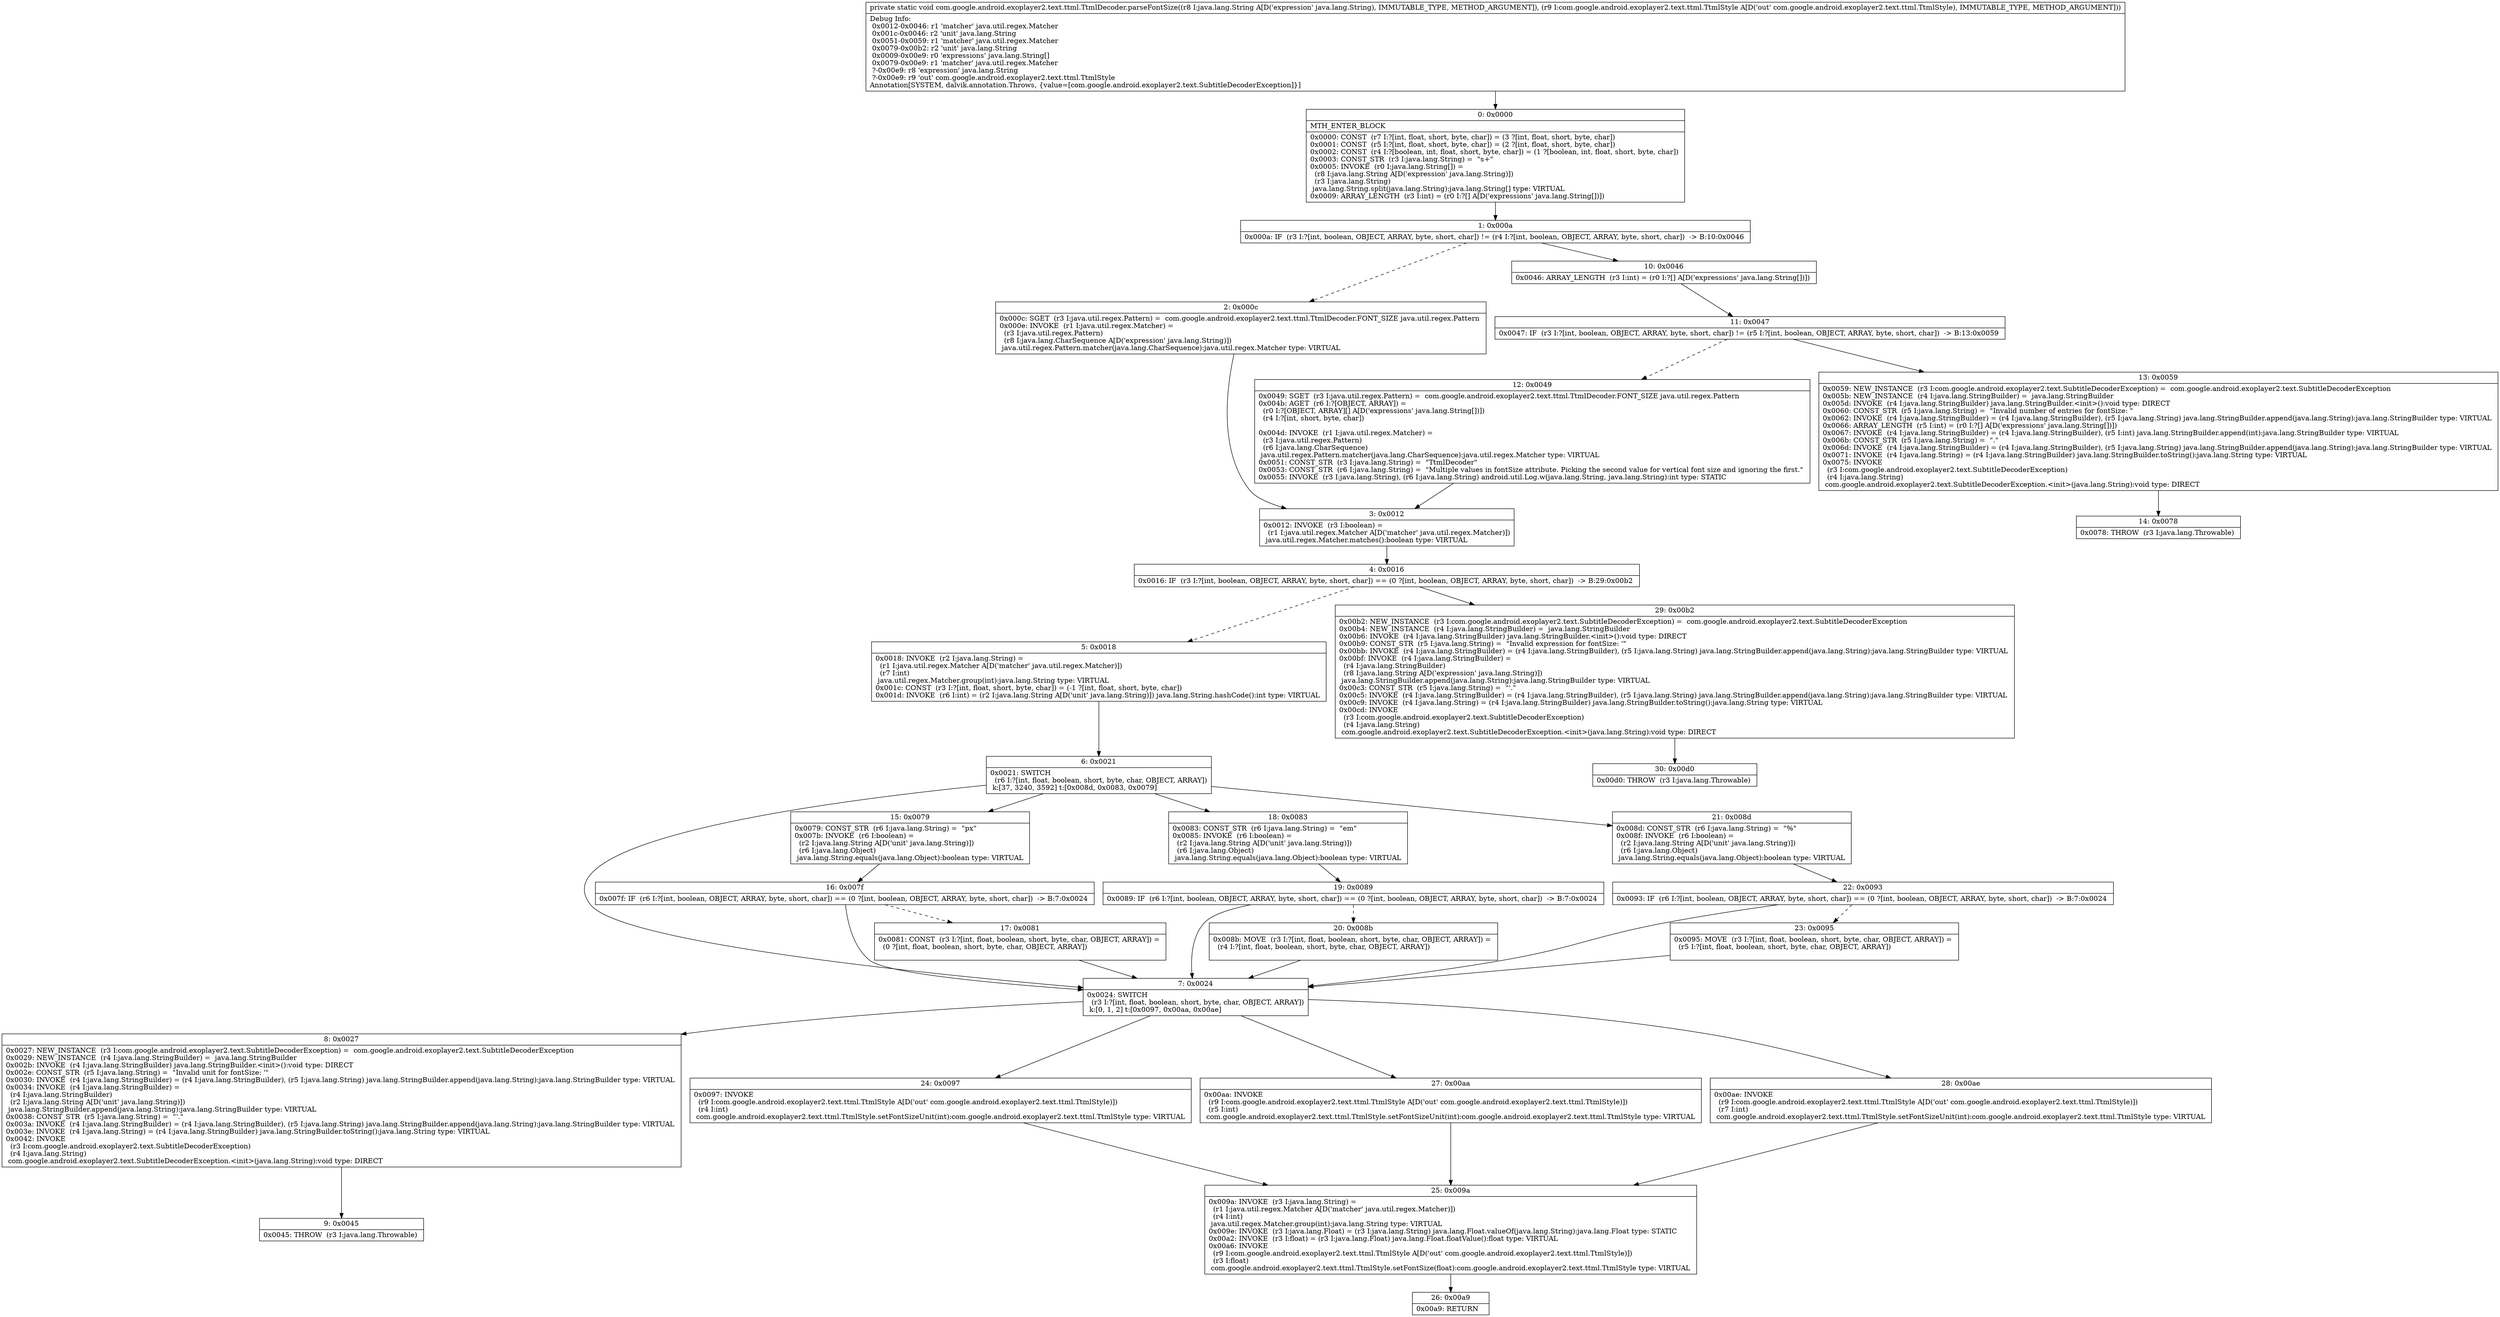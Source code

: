 digraph "CFG forcom.google.android.exoplayer2.text.ttml.TtmlDecoder.parseFontSize(Ljava\/lang\/String;Lcom\/google\/android\/exoplayer2\/text\/ttml\/TtmlStyle;)V" {
Node_0 [shape=record,label="{0\:\ 0x0000|MTH_ENTER_BLOCK\l|0x0000: CONST  (r7 I:?[int, float, short, byte, char]) = (3 ?[int, float, short, byte, char]) \l0x0001: CONST  (r5 I:?[int, float, short, byte, char]) = (2 ?[int, float, short, byte, char]) \l0x0002: CONST  (r4 I:?[boolean, int, float, short, byte, char]) = (1 ?[boolean, int, float, short, byte, char]) \l0x0003: CONST_STR  (r3 I:java.lang.String) =  \"s+\" \l0x0005: INVOKE  (r0 I:java.lang.String[]) = \l  (r8 I:java.lang.String A[D('expression' java.lang.String)])\l  (r3 I:java.lang.String)\l java.lang.String.split(java.lang.String):java.lang.String[] type: VIRTUAL \l0x0009: ARRAY_LENGTH  (r3 I:int) = (r0 I:?[] A[D('expressions' java.lang.String[])]) \l}"];
Node_1 [shape=record,label="{1\:\ 0x000a|0x000a: IF  (r3 I:?[int, boolean, OBJECT, ARRAY, byte, short, char]) != (r4 I:?[int, boolean, OBJECT, ARRAY, byte, short, char])  \-\> B:10:0x0046 \l}"];
Node_2 [shape=record,label="{2\:\ 0x000c|0x000c: SGET  (r3 I:java.util.regex.Pattern) =  com.google.android.exoplayer2.text.ttml.TtmlDecoder.FONT_SIZE java.util.regex.Pattern \l0x000e: INVOKE  (r1 I:java.util.regex.Matcher) = \l  (r3 I:java.util.regex.Pattern)\l  (r8 I:java.lang.CharSequence A[D('expression' java.lang.String)])\l java.util.regex.Pattern.matcher(java.lang.CharSequence):java.util.regex.Matcher type: VIRTUAL \l}"];
Node_3 [shape=record,label="{3\:\ 0x0012|0x0012: INVOKE  (r3 I:boolean) = \l  (r1 I:java.util.regex.Matcher A[D('matcher' java.util.regex.Matcher)])\l java.util.regex.Matcher.matches():boolean type: VIRTUAL \l}"];
Node_4 [shape=record,label="{4\:\ 0x0016|0x0016: IF  (r3 I:?[int, boolean, OBJECT, ARRAY, byte, short, char]) == (0 ?[int, boolean, OBJECT, ARRAY, byte, short, char])  \-\> B:29:0x00b2 \l}"];
Node_5 [shape=record,label="{5\:\ 0x0018|0x0018: INVOKE  (r2 I:java.lang.String) = \l  (r1 I:java.util.regex.Matcher A[D('matcher' java.util.regex.Matcher)])\l  (r7 I:int)\l java.util.regex.Matcher.group(int):java.lang.String type: VIRTUAL \l0x001c: CONST  (r3 I:?[int, float, short, byte, char]) = (\-1 ?[int, float, short, byte, char]) \l0x001d: INVOKE  (r6 I:int) = (r2 I:java.lang.String A[D('unit' java.lang.String)]) java.lang.String.hashCode():int type: VIRTUAL \l}"];
Node_6 [shape=record,label="{6\:\ 0x0021|0x0021: SWITCH  \l  (r6 I:?[int, float, boolean, short, byte, char, OBJECT, ARRAY])\l k:[37, 3240, 3592] t:[0x008d, 0x0083, 0x0079] \l}"];
Node_7 [shape=record,label="{7\:\ 0x0024|0x0024: SWITCH  \l  (r3 I:?[int, float, boolean, short, byte, char, OBJECT, ARRAY])\l k:[0, 1, 2] t:[0x0097, 0x00aa, 0x00ae] \l}"];
Node_8 [shape=record,label="{8\:\ 0x0027|0x0027: NEW_INSTANCE  (r3 I:com.google.android.exoplayer2.text.SubtitleDecoderException) =  com.google.android.exoplayer2.text.SubtitleDecoderException \l0x0029: NEW_INSTANCE  (r4 I:java.lang.StringBuilder) =  java.lang.StringBuilder \l0x002b: INVOKE  (r4 I:java.lang.StringBuilder) java.lang.StringBuilder.\<init\>():void type: DIRECT \l0x002e: CONST_STR  (r5 I:java.lang.String) =  \"Invalid unit for fontSize: '\" \l0x0030: INVOKE  (r4 I:java.lang.StringBuilder) = (r4 I:java.lang.StringBuilder), (r5 I:java.lang.String) java.lang.StringBuilder.append(java.lang.String):java.lang.StringBuilder type: VIRTUAL \l0x0034: INVOKE  (r4 I:java.lang.StringBuilder) = \l  (r4 I:java.lang.StringBuilder)\l  (r2 I:java.lang.String A[D('unit' java.lang.String)])\l java.lang.StringBuilder.append(java.lang.String):java.lang.StringBuilder type: VIRTUAL \l0x0038: CONST_STR  (r5 I:java.lang.String) =  \"'.\" \l0x003a: INVOKE  (r4 I:java.lang.StringBuilder) = (r4 I:java.lang.StringBuilder), (r5 I:java.lang.String) java.lang.StringBuilder.append(java.lang.String):java.lang.StringBuilder type: VIRTUAL \l0x003e: INVOKE  (r4 I:java.lang.String) = (r4 I:java.lang.StringBuilder) java.lang.StringBuilder.toString():java.lang.String type: VIRTUAL \l0x0042: INVOKE  \l  (r3 I:com.google.android.exoplayer2.text.SubtitleDecoderException)\l  (r4 I:java.lang.String)\l com.google.android.exoplayer2.text.SubtitleDecoderException.\<init\>(java.lang.String):void type: DIRECT \l}"];
Node_9 [shape=record,label="{9\:\ 0x0045|0x0045: THROW  (r3 I:java.lang.Throwable) \l}"];
Node_10 [shape=record,label="{10\:\ 0x0046|0x0046: ARRAY_LENGTH  (r3 I:int) = (r0 I:?[] A[D('expressions' java.lang.String[])]) \l}"];
Node_11 [shape=record,label="{11\:\ 0x0047|0x0047: IF  (r3 I:?[int, boolean, OBJECT, ARRAY, byte, short, char]) != (r5 I:?[int, boolean, OBJECT, ARRAY, byte, short, char])  \-\> B:13:0x0059 \l}"];
Node_12 [shape=record,label="{12\:\ 0x0049|0x0049: SGET  (r3 I:java.util.regex.Pattern) =  com.google.android.exoplayer2.text.ttml.TtmlDecoder.FONT_SIZE java.util.regex.Pattern \l0x004b: AGET  (r6 I:?[OBJECT, ARRAY]) = \l  (r0 I:?[OBJECT, ARRAY][] A[D('expressions' java.lang.String[])])\l  (r4 I:?[int, short, byte, char])\l \l0x004d: INVOKE  (r1 I:java.util.regex.Matcher) = \l  (r3 I:java.util.regex.Pattern)\l  (r6 I:java.lang.CharSequence)\l java.util.regex.Pattern.matcher(java.lang.CharSequence):java.util.regex.Matcher type: VIRTUAL \l0x0051: CONST_STR  (r3 I:java.lang.String) =  \"TtmlDecoder\" \l0x0053: CONST_STR  (r6 I:java.lang.String) =  \"Multiple values in fontSize attribute. Picking the second value for vertical font size and ignoring the first.\" \l0x0055: INVOKE  (r3 I:java.lang.String), (r6 I:java.lang.String) android.util.Log.w(java.lang.String, java.lang.String):int type: STATIC \l}"];
Node_13 [shape=record,label="{13\:\ 0x0059|0x0059: NEW_INSTANCE  (r3 I:com.google.android.exoplayer2.text.SubtitleDecoderException) =  com.google.android.exoplayer2.text.SubtitleDecoderException \l0x005b: NEW_INSTANCE  (r4 I:java.lang.StringBuilder) =  java.lang.StringBuilder \l0x005d: INVOKE  (r4 I:java.lang.StringBuilder) java.lang.StringBuilder.\<init\>():void type: DIRECT \l0x0060: CONST_STR  (r5 I:java.lang.String) =  \"Invalid number of entries for fontSize: \" \l0x0062: INVOKE  (r4 I:java.lang.StringBuilder) = (r4 I:java.lang.StringBuilder), (r5 I:java.lang.String) java.lang.StringBuilder.append(java.lang.String):java.lang.StringBuilder type: VIRTUAL \l0x0066: ARRAY_LENGTH  (r5 I:int) = (r0 I:?[] A[D('expressions' java.lang.String[])]) \l0x0067: INVOKE  (r4 I:java.lang.StringBuilder) = (r4 I:java.lang.StringBuilder), (r5 I:int) java.lang.StringBuilder.append(int):java.lang.StringBuilder type: VIRTUAL \l0x006b: CONST_STR  (r5 I:java.lang.String) =  \".\" \l0x006d: INVOKE  (r4 I:java.lang.StringBuilder) = (r4 I:java.lang.StringBuilder), (r5 I:java.lang.String) java.lang.StringBuilder.append(java.lang.String):java.lang.StringBuilder type: VIRTUAL \l0x0071: INVOKE  (r4 I:java.lang.String) = (r4 I:java.lang.StringBuilder) java.lang.StringBuilder.toString():java.lang.String type: VIRTUAL \l0x0075: INVOKE  \l  (r3 I:com.google.android.exoplayer2.text.SubtitleDecoderException)\l  (r4 I:java.lang.String)\l com.google.android.exoplayer2.text.SubtitleDecoderException.\<init\>(java.lang.String):void type: DIRECT \l}"];
Node_14 [shape=record,label="{14\:\ 0x0078|0x0078: THROW  (r3 I:java.lang.Throwable) \l}"];
Node_15 [shape=record,label="{15\:\ 0x0079|0x0079: CONST_STR  (r6 I:java.lang.String) =  \"px\" \l0x007b: INVOKE  (r6 I:boolean) = \l  (r2 I:java.lang.String A[D('unit' java.lang.String)])\l  (r6 I:java.lang.Object)\l java.lang.String.equals(java.lang.Object):boolean type: VIRTUAL \l}"];
Node_16 [shape=record,label="{16\:\ 0x007f|0x007f: IF  (r6 I:?[int, boolean, OBJECT, ARRAY, byte, short, char]) == (0 ?[int, boolean, OBJECT, ARRAY, byte, short, char])  \-\> B:7:0x0024 \l}"];
Node_17 [shape=record,label="{17\:\ 0x0081|0x0081: CONST  (r3 I:?[int, float, boolean, short, byte, char, OBJECT, ARRAY]) = \l  (0 ?[int, float, boolean, short, byte, char, OBJECT, ARRAY])\l \l}"];
Node_18 [shape=record,label="{18\:\ 0x0083|0x0083: CONST_STR  (r6 I:java.lang.String) =  \"em\" \l0x0085: INVOKE  (r6 I:boolean) = \l  (r2 I:java.lang.String A[D('unit' java.lang.String)])\l  (r6 I:java.lang.Object)\l java.lang.String.equals(java.lang.Object):boolean type: VIRTUAL \l}"];
Node_19 [shape=record,label="{19\:\ 0x0089|0x0089: IF  (r6 I:?[int, boolean, OBJECT, ARRAY, byte, short, char]) == (0 ?[int, boolean, OBJECT, ARRAY, byte, short, char])  \-\> B:7:0x0024 \l}"];
Node_20 [shape=record,label="{20\:\ 0x008b|0x008b: MOVE  (r3 I:?[int, float, boolean, short, byte, char, OBJECT, ARRAY]) = \l  (r4 I:?[int, float, boolean, short, byte, char, OBJECT, ARRAY])\l \l}"];
Node_21 [shape=record,label="{21\:\ 0x008d|0x008d: CONST_STR  (r6 I:java.lang.String) =  \"%\" \l0x008f: INVOKE  (r6 I:boolean) = \l  (r2 I:java.lang.String A[D('unit' java.lang.String)])\l  (r6 I:java.lang.Object)\l java.lang.String.equals(java.lang.Object):boolean type: VIRTUAL \l}"];
Node_22 [shape=record,label="{22\:\ 0x0093|0x0093: IF  (r6 I:?[int, boolean, OBJECT, ARRAY, byte, short, char]) == (0 ?[int, boolean, OBJECT, ARRAY, byte, short, char])  \-\> B:7:0x0024 \l}"];
Node_23 [shape=record,label="{23\:\ 0x0095|0x0095: MOVE  (r3 I:?[int, float, boolean, short, byte, char, OBJECT, ARRAY]) = \l  (r5 I:?[int, float, boolean, short, byte, char, OBJECT, ARRAY])\l \l}"];
Node_24 [shape=record,label="{24\:\ 0x0097|0x0097: INVOKE  \l  (r9 I:com.google.android.exoplayer2.text.ttml.TtmlStyle A[D('out' com.google.android.exoplayer2.text.ttml.TtmlStyle)])\l  (r4 I:int)\l com.google.android.exoplayer2.text.ttml.TtmlStyle.setFontSizeUnit(int):com.google.android.exoplayer2.text.ttml.TtmlStyle type: VIRTUAL \l}"];
Node_25 [shape=record,label="{25\:\ 0x009a|0x009a: INVOKE  (r3 I:java.lang.String) = \l  (r1 I:java.util.regex.Matcher A[D('matcher' java.util.regex.Matcher)])\l  (r4 I:int)\l java.util.regex.Matcher.group(int):java.lang.String type: VIRTUAL \l0x009e: INVOKE  (r3 I:java.lang.Float) = (r3 I:java.lang.String) java.lang.Float.valueOf(java.lang.String):java.lang.Float type: STATIC \l0x00a2: INVOKE  (r3 I:float) = (r3 I:java.lang.Float) java.lang.Float.floatValue():float type: VIRTUAL \l0x00a6: INVOKE  \l  (r9 I:com.google.android.exoplayer2.text.ttml.TtmlStyle A[D('out' com.google.android.exoplayer2.text.ttml.TtmlStyle)])\l  (r3 I:float)\l com.google.android.exoplayer2.text.ttml.TtmlStyle.setFontSize(float):com.google.android.exoplayer2.text.ttml.TtmlStyle type: VIRTUAL \l}"];
Node_26 [shape=record,label="{26\:\ 0x00a9|0x00a9: RETURN   \l}"];
Node_27 [shape=record,label="{27\:\ 0x00aa|0x00aa: INVOKE  \l  (r9 I:com.google.android.exoplayer2.text.ttml.TtmlStyle A[D('out' com.google.android.exoplayer2.text.ttml.TtmlStyle)])\l  (r5 I:int)\l com.google.android.exoplayer2.text.ttml.TtmlStyle.setFontSizeUnit(int):com.google.android.exoplayer2.text.ttml.TtmlStyle type: VIRTUAL \l}"];
Node_28 [shape=record,label="{28\:\ 0x00ae|0x00ae: INVOKE  \l  (r9 I:com.google.android.exoplayer2.text.ttml.TtmlStyle A[D('out' com.google.android.exoplayer2.text.ttml.TtmlStyle)])\l  (r7 I:int)\l com.google.android.exoplayer2.text.ttml.TtmlStyle.setFontSizeUnit(int):com.google.android.exoplayer2.text.ttml.TtmlStyle type: VIRTUAL \l}"];
Node_29 [shape=record,label="{29\:\ 0x00b2|0x00b2: NEW_INSTANCE  (r3 I:com.google.android.exoplayer2.text.SubtitleDecoderException) =  com.google.android.exoplayer2.text.SubtitleDecoderException \l0x00b4: NEW_INSTANCE  (r4 I:java.lang.StringBuilder) =  java.lang.StringBuilder \l0x00b6: INVOKE  (r4 I:java.lang.StringBuilder) java.lang.StringBuilder.\<init\>():void type: DIRECT \l0x00b9: CONST_STR  (r5 I:java.lang.String) =  \"Invalid expression for fontSize: '\" \l0x00bb: INVOKE  (r4 I:java.lang.StringBuilder) = (r4 I:java.lang.StringBuilder), (r5 I:java.lang.String) java.lang.StringBuilder.append(java.lang.String):java.lang.StringBuilder type: VIRTUAL \l0x00bf: INVOKE  (r4 I:java.lang.StringBuilder) = \l  (r4 I:java.lang.StringBuilder)\l  (r8 I:java.lang.String A[D('expression' java.lang.String)])\l java.lang.StringBuilder.append(java.lang.String):java.lang.StringBuilder type: VIRTUAL \l0x00c3: CONST_STR  (r5 I:java.lang.String) =  \"'.\" \l0x00c5: INVOKE  (r4 I:java.lang.StringBuilder) = (r4 I:java.lang.StringBuilder), (r5 I:java.lang.String) java.lang.StringBuilder.append(java.lang.String):java.lang.StringBuilder type: VIRTUAL \l0x00c9: INVOKE  (r4 I:java.lang.String) = (r4 I:java.lang.StringBuilder) java.lang.StringBuilder.toString():java.lang.String type: VIRTUAL \l0x00cd: INVOKE  \l  (r3 I:com.google.android.exoplayer2.text.SubtitleDecoderException)\l  (r4 I:java.lang.String)\l com.google.android.exoplayer2.text.SubtitleDecoderException.\<init\>(java.lang.String):void type: DIRECT \l}"];
Node_30 [shape=record,label="{30\:\ 0x00d0|0x00d0: THROW  (r3 I:java.lang.Throwable) \l}"];
MethodNode[shape=record,label="{private static void com.google.android.exoplayer2.text.ttml.TtmlDecoder.parseFontSize((r8 I:java.lang.String A[D('expression' java.lang.String), IMMUTABLE_TYPE, METHOD_ARGUMENT]), (r9 I:com.google.android.exoplayer2.text.ttml.TtmlStyle A[D('out' com.google.android.exoplayer2.text.ttml.TtmlStyle), IMMUTABLE_TYPE, METHOD_ARGUMENT]))  | Debug Info:\l  0x0012\-0x0046: r1 'matcher' java.util.regex.Matcher\l  0x001c\-0x0046: r2 'unit' java.lang.String\l  0x0051\-0x0059: r1 'matcher' java.util.regex.Matcher\l  0x0079\-0x00b2: r2 'unit' java.lang.String\l  0x0009\-0x00e9: r0 'expressions' java.lang.String[]\l  0x0079\-0x00e9: r1 'matcher' java.util.regex.Matcher\l  ?\-0x00e9: r8 'expression' java.lang.String\l  ?\-0x00e9: r9 'out' com.google.android.exoplayer2.text.ttml.TtmlStyle\lAnnotation[SYSTEM, dalvik.annotation.Throws, \{value=[com.google.android.exoplayer2.text.SubtitleDecoderException]\}]\l}"];
MethodNode -> Node_0;
Node_0 -> Node_1;
Node_1 -> Node_2[style=dashed];
Node_1 -> Node_10;
Node_2 -> Node_3;
Node_3 -> Node_4;
Node_4 -> Node_5[style=dashed];
Node_4 -> Node_29;
Node_5 -> Node_6;
Node_6 -> Node_7;
Node_6 -> Node_15;
Node_6 -> Node_18;
Node_6 -> Node_21;
Node_7 -> Node_8;
Node_7 -> Node_24;
Node_7 -> Node_27;
Node_7 -> Node_28;
Node_8 -> Node_9;
Node_10 -> Node_11;
Node_11 -> Node_12[style=dashed];
Node_11 -> Node_13;
Node_12 -> Node_3;
Node_13 -> Node_14;
Node_15 -> Node_16;
Node_16 -> Node_7;
Node_16 -> Node_17[style=dashed];
Node_17 -> Node_7;
Node_18 -> Node_19;
Node_19 -> Node_7;
Node_19 -> Node_20[style=dashed];
Node_20 -> Node_7;
Node_21 -> Node_22;
Node_22 -> Node_7;
Node_22 -> Node_23[style=dashed];
Node_23 -> Node_7;
Node_24 -> Node_25;
Node_25 -> Node_26;
Node_27 -> Node_25;
Node_28 -> Node_25;
Node_29 -> Node_30;
}

